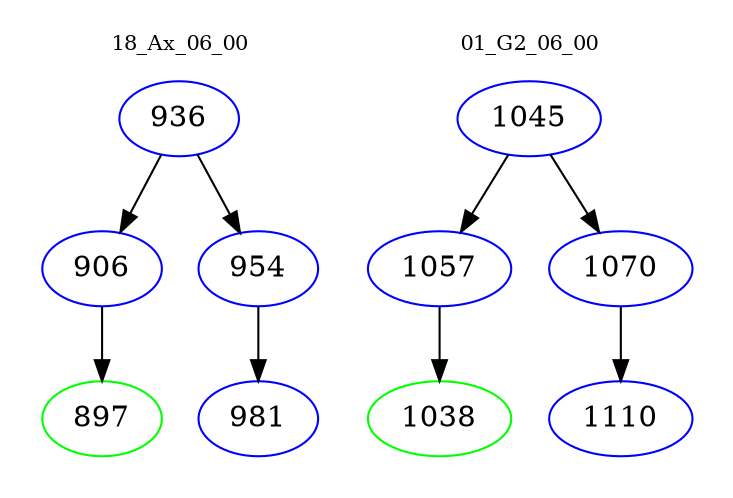 digraph{
subgraph cluster_0 {
color = white
label = "18_Ax_06_00";
fontsize=10;
T0_936 [label="936", color="blue"]
T0_936 -> T0_906 [color="black"]
T0_906 [label="906", color="blue"]
T0_906 -> T0_897 [color="black"]
T0_897 [label="897", color="green"]
T0_936 -> T0_954 [color="black"]
T0_954 [label="954", color="blue"]
T0_954 -> T0_981 [color="black"]
T0_981 [label="981", color="blue"]
}
subgraph cluster_1 {
color = white
label = "01_G2_06_00";
fontsize=10;
T1_1045 [label="1045", color="blue"]
T1_1045 -> T1_1057 [color="black"]
T1_1057 [label="1057", color="blue"]
T1_1057 -> T1_1038 [color="black"]
T1_1038 [label="1038", color="green"]
T1_1045 -> T1_1070 [color="black"]
T1_1070 [label="1070", color="blue"]
T1_1070 -> T1_1110 [color="black"]
T1_1110 [label="1110", color="blue"]
}
}
